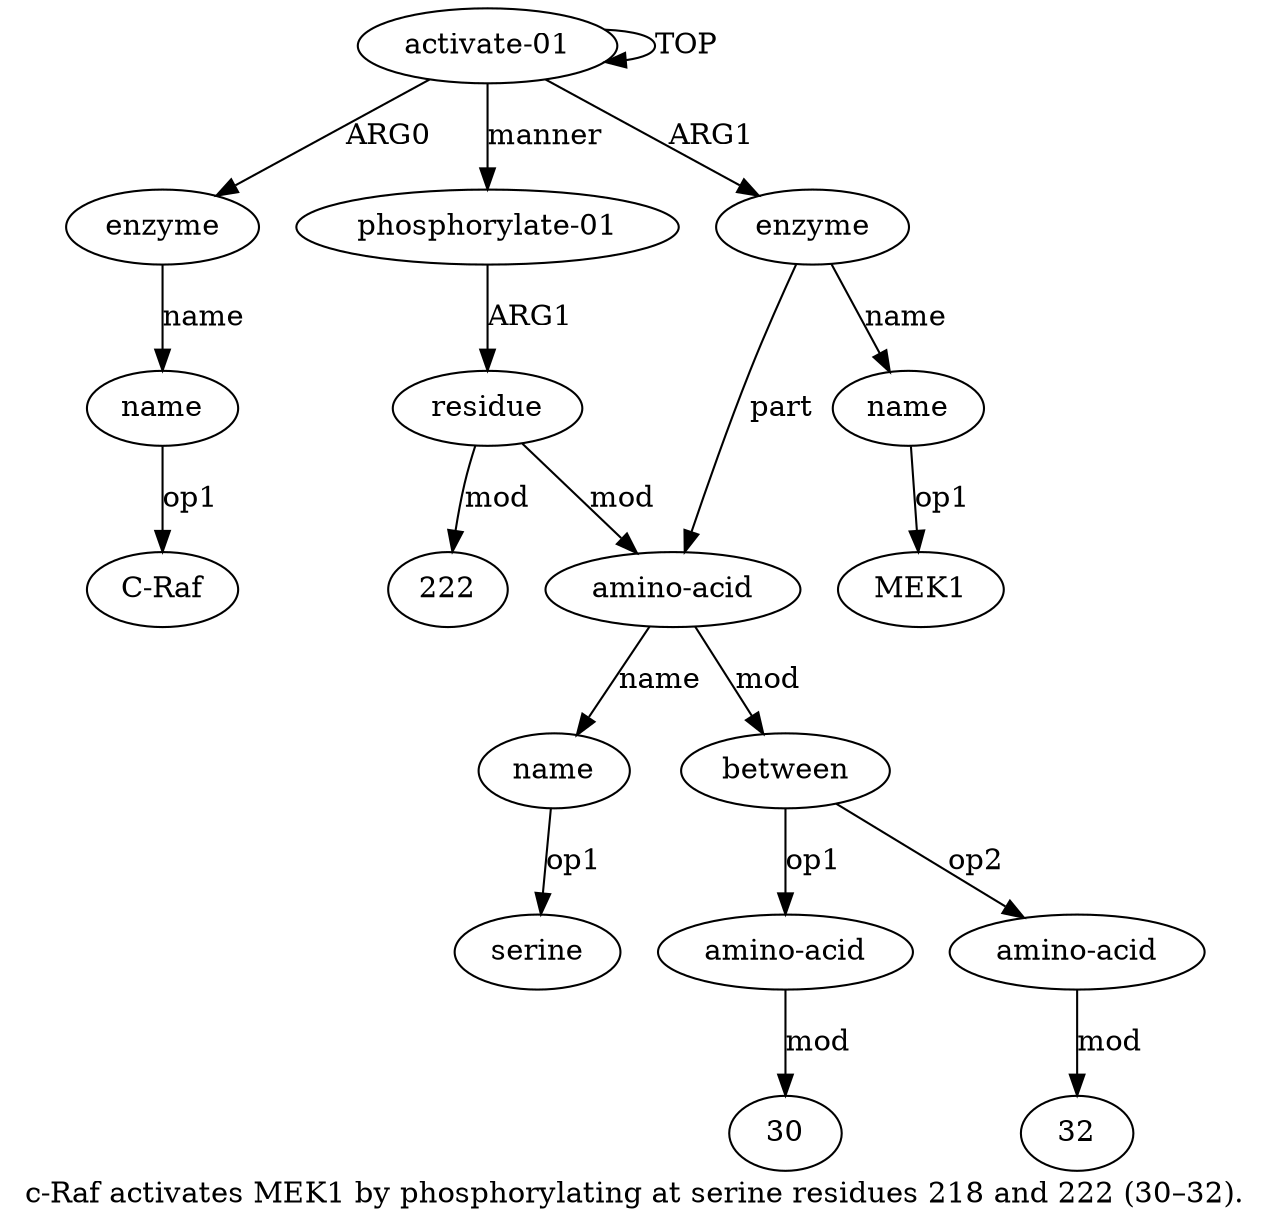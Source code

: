 digraph  {
	graph [label="c-Raf activates MEK1 by phosphorylating at serine residues 218 and 222 (30–32)."];
	node [label="\N"];
	"a8 MEK1"	 [color=black,
		gold_ind=-1,
		gold_label=MEK1,
		label=MEK1,
		test_ind=-1,
		test_label=MEK1];
	a11	 [color=black,
		gold_ind=11,
		gold_label="amino-acid",
		label="amino-acid",
		test_ind=11,
		test_label="amino-acid"];
	"a11 32"	 [color=black,
		gold_ind=-1,
		gold_label=32,
		label=32,
		test_ind=-1,
		test_label=32];
	a11 -> "a11 32" [key=0,
	color=black,
	gold_label=mod,
	label=mod,
	test_label=mod];
a10 [color=black,
	gold_ind=10,
	gold_label="amino-acid",
	label="amino-acid",
	test_ind=10,
	test_label="amino-acid"];
"a10 30" [color=black,
	gold_ind=-1,
	gold_label=30,
	label=30,
	test_ind=-1,
	test_label=30];
a10 -> "a10 30" [key=0,
color=black,
gold_label=mod,
label=mod,
test_label=mod];
a1 [color=black,
gold_ind=1,
gold_label=enzyme,
label=enzyme,
test_ind=1,
test_label=enzyme];
a2 [color=black,
gold_ind=2,
gold_label=name,
label=name,
test_ind=2,
test_label=name];
a1 -> a2 [key=0,
color=black,
gold_label=name,
label=name,
test_label=name];
a0 [color=black,
gold_ind=0,
gold_label="activate-01",
label="activate-01",
test_ind=0,
test_label="activate-01"];
a0 -> a1 [key=0,
color=black,
gold_label=ARG0,
label=ARG0,
test_label=ARG0];
a0 -> a0 [key=0,
color=black,
gold_label=TOP,
label=TOP,
test_label=TOP];
a3 [color=black,
gold_ind=3,
gold_label="phosphorylate-01",
label="phosphorylate-01",
test_ind=3,
test_label="phosphorylate-01"];
a0 -> a3 [key=0,
color=black,
gold_label=manner,
label=manner,
test_label=manner];
a7 [color=black,
gold_ind=7,
gold_label=enzyme,
label=enzyme,
test_ind=7,
test_label=enzyme];
a0 -> a7 [key=0,
color=black,
gold_label=ARG1,
label=ARG1,
test_label=ARG1];
a4 [color=black,
gold_ind=4,
gold_label=residue,
label=residue,
test_ind=4,
test_label=residue];
a3 -> a4 [key=0,
color=black,
gold_label=ARG1,
label=ARG1,
test_label=ARG1];
"a2 C-Raf" [color=black,
gold_ind=-1,
gold_label="C-Raf",
label="C-Raf",
test_ind=-1,
test_label="C-Raf"];
a2 -> "a2 C-Raf" [key=0,
color=black,
gold_label=op1,
label=op1,
test_label=op1];
a5 [color=black,
gold_ind=5,
gold_label="amino-acid",
label="amino-acid",
test_ind=5,
test_label="amino-acid"];
a6 [color=black,
gold_ind=6,
gold_label=name,
label=name,
test_ind=6,
test_label=name];
a5 -> a6 [key=0,
color=black,
gold_label=name,
label=name,
test_label=name];
a9 [color=black,
gold_ind=9,
gold_label=between,
label=between,
test_ind=9,
test_label=between];
a5 -> a9 [key=0,
color=black,
gold_label=mod,
label=mod,
test_label=mod];
a4 -> a5 [key=0,
color=black,
gold_label=mod,
label=mod,
test_label=mod];
"a4 222" [color=black,
gold_ind=-1,
gold_label=222,
label=222,
test_ind=-1,
test_label=222];
a4 -> "a4 222" [key=0,
color=black,
gold_label=mod,
label=mod,
test_label=mod];
a7 -> a5 [key=0,
color=black,
gold_label=part,
label=part,
test_label=part];
a8 [color=black,
gold_ind=8,
gold_label=name,
label=name,
test_ind=8,
test_label=name];
a7 -> a8 [key=0,
color=black,
gold_label=name,
label=name,
test_label=name];
"a6 serine" [color=black,
gold_ind=-1,
gold_label=serine,
label=serine,
test_ind=-1,
test_label=serine];
a6 -> "a6 serine" [key=0,
color=black,
gold_label=op1,
label=op1,
test_label=op1];
a9 -> a11 [key=0,
color=black,
gold_label=op2,
label=op2,
test_label=op2];
a9 -> a10 [key=0,
color=black,
gold_label=op1,
label=op1,
test_label=op1];
a8 -> "a8 MEK1" [key=0,
color=black,
gold_label=op1,
label=op1,
test_label=op1];
}
